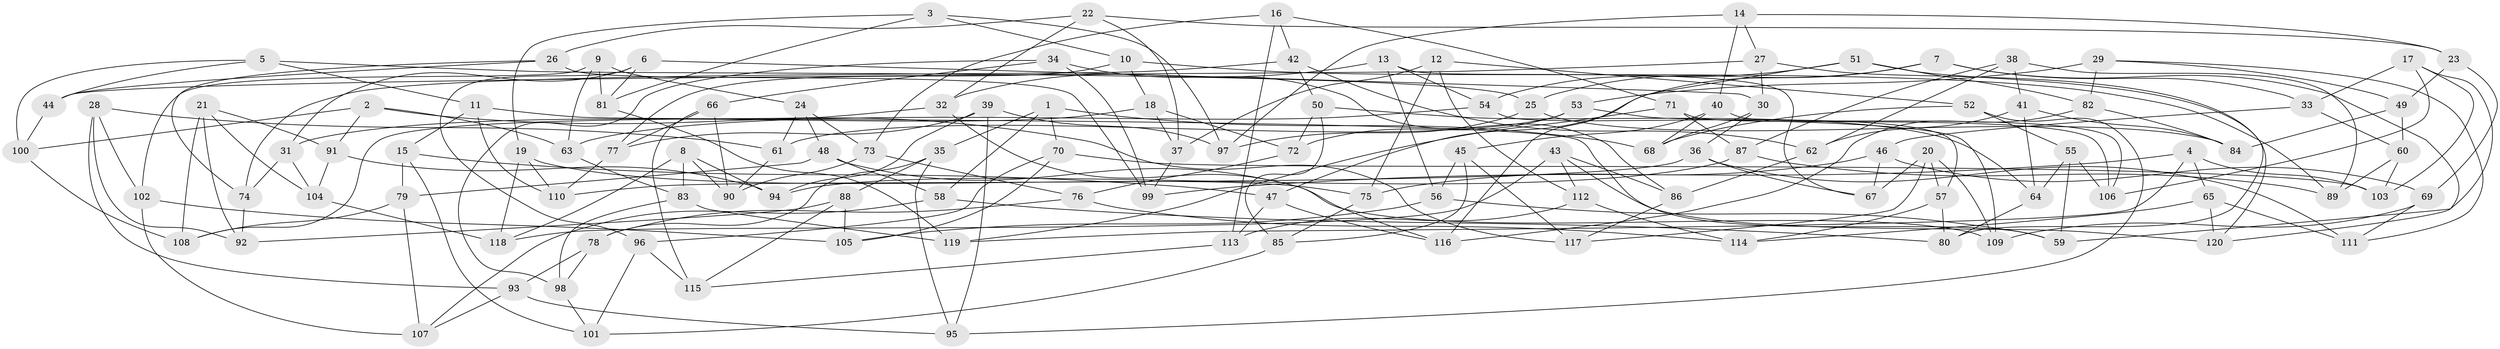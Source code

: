 // coarse degree distribution, {7: 0.1388888888888889, 6: 0.1111111111111111, 13: 0.05555555555555555, 3: 0.027777777777777776, 10: 0.16666666666666666, 8: 0.2222222222222222, 17: 0.027777777777777776, 9: 0.027777777777777776, 5: 0.1111111111111111, 4: 0.1111111111111111}
// Generated by graph-tools (version 1.1) at 2025/20/03/04/25 18:20:28]
// undirected, 120 vertices, 240 edges
graph export_dot {
graph [start="1"]
  node [color=gray90,style=filled];
  1;
  2;
  3;
  4;
  5;
  6;
  7;
  8;
  9;
  10;
  11;
  12;
  13;
  14;
  15;
  16;
  17;
  18;
  19;
  20;
  21;
  22;
  23;
  24;
  25;
  26;
  27;
  28;
  29;
  30;
  31;
  32;
  33;
  34;
  35;
  36;
  37;
  38;
  39;
  40;
  41;
  42;
  43;
  44;
  45;
  46;
  47;
  48;
  49;
  50;
  51;
  52;
  53;
  54;
  55;
  56;
  57;
  58;
  59;
  60;
  61;
  62;
  63;
  64;
  65;
  66;
  67;
  68;
  69;
  70;
  71;
  72;
  73;
  74;
  75;
  76;
  77;
  78;
  79;
  80;
  81;
  82;
  83;
  84;
  85;
  86;
  87;
  88;
  89;
  90;
  91;
  92;
  93;
  94;
  95;
  96;
  97;
  98;
  99;
  100;
  101;
  102;
  103;
  104;
  105;
  106;
  107;
  108;
  109;
  110;
  111;
  112;
  113;
  114;
  115;
  116;
  117;
  118;
  119;
  120;
  1 -- 35;
  1 -- 58;
  1 -- 70;
  1 -- 68;
  2 -- 91;
  2 -- 63;
  2 -- 100;
  2 -- 117;
  3 -- 97;
  3 -- 10;
  3 -- 81;
  3 -- 19;
  4 -- 103;
  4 -- 99;
  4 -- 65;
  4 -- 119;
  5 -- 44;
  5 -- 25;
  5 -- 100;
  5 -- 11;
  6 -- 96;
  6 -- 31;
  6 -- 30;
  6 -- 81;
  7 -- 120;
  7 -- 25;
  7 -- 47;
  7 -- 33;
  8 -- 90;
  8 -- 118;
  8 -- 94;
  8 -- 83;
  9 -- 102;
  9 -- 24;
  9 -- 81;
  9 -- 63;
  10 -- 77;
  10 -- 18;
  10 -- 89;
  11 -- 15;
  11 -- 110;
  11 -- 59;
  12 -- 75;
  12 -- 52;
  12 -- 37;
  12 -- 112;
  13 -- 32;
  13 -- 54;
  13 -- 56;
  13 -- 67;
  14 -- 23;
  14 -- 27;
  14 -- 97;
  14 -- 40;
  15 -- 47;
  15 -- 101;
  15 -- 79;
  16 -- 73;
  16 -- 42;
  16 -- 71;
  16 -- 113;
  17 -- 106;
  17 -- 103;
  17 -- 33;
  17 -- 59;
  18 -- 72;
  18 -- 37;
  18 -- 31;
  19 -- 110;
  19 -- 75;
  19 -- 118;
  20 -- 109;
  20 -- 57;
  20 -- 67;
  20 -- 117;
  21 -- 104;
  21 -- 92;
  21 -- 108;
  21 -- 91;
  22 -- 37;
  22 -- 32;
  22 -- 26;
  22 -- 23;
  23 -- 69;
  23 -- 49;
  24 -- 61;
  24 -- 48;
  24 -- 73;
  25 -- 97;
  25 -- 84;
  26 -- 44;
  26 -- 74;
  26 -- 99;
  27 -- 30;
  27 -- 120;
  27 -- 44;
  28 -- 92;
  28 -- 102;
  28 -- 93;
  28 -- 61;
  29 -- 53;
  29 -- 82;
  29 -- 111;
  29 -- 49;
  30 -- 36;
  30 -- 68;
  31 -- 74;
  31 -- 104;
  32 -- 108;
  32 -- 116;
  33 -- 60;
  33 -- 46;
  34 -- 86;
  34 -- 66;
  34 -- 98;
  34 -- 99;
  35 -- 88;
  35 -- 78;
  35 -- 95;
  36 -- 110;
  36 -- 111;
  36 -- 67;
  37 -- 99;
  38 -- 41;
  38 -- 87;
  38 -- 62;
  38 -- 89;
  39 -- 97;
  39 -- 95;
  39 -- 94;
  39 -- 77;
  40 -- 106;
  40 -- 45;
  40 -- 68;
  41 -- 64;
  41 -- 62;
  41 -- 84;
  42 -- 62;
  42 -- 74;
  42 -- 50;
  43 -- 86;
  43 -- 118;
  43 -- 112;
  43 -- 120;
  44 -- 100;
  45 -- 56;
  45 -- 117;
  45 -- 85;
  46 -- 75;
  46 -- 69;
  46 -- 67;
  47 -- 113;
  47 -- 116;
  48 -- 58;
  48 -- 79;
  48 -- 109;
  49 -- 84;
  49 -- 60;
  50 -- 85;
  50 -- 64;
  50 -- 72;
  51 -- 82;
  51 -- 116;
  51 -- 54;
  51 -- 80;
  52 -- 95;
  52 -- 55;
  52 -- 68;
  53 -- 72;
  53 -- 109;
  53 -- 61;
  54 -- 57;
  54 -- 63;
  55 -- 106;
  55 -- 59;
  55 -- 64;
  56 -- 105;
  56 -- 59;
  57 -- 80;
  57 -- 114;
  58 -- 80;
  58 -- 107;
  60 -- 89;
  60 -- 103;
  61 -- 90;
  62 -- 86;
  63 -- 83;
  64 -- 80;
  65 -- 111;
  65 -- 120;
  65 -- 114;
  66 -- 115;
  66 -- 77;
  66 -- 90;
  69 -- 109;
  69 -- 111;
  70 -- 105;
  70 -- 103;
  70 -- 96;
  71 -- 87;
  71 -- 119;
  71 -- 106;
  72 -- 76;
  73 -- 90;
  73 -- 76;
  74 -- 92;
  75 -- 85;
  76 -- 114;
  76 -- 78;
  77 -- 110;
  78 -- 93;
  78 -- 98;
  79 -- 107;
  79 -- 108;
  81 -- 119;
  82 -- 84;
  82 -- 116;
  83 -- 98;
  83 -- 119;
  85 -- 101;
  86 -- 117;
  87 -- 94;
  87 -- 89;
  88 -- 105;
  88 -- 115;
  88 -- 92;
  91 -- 104;
  91 -- 94;
  93 -- 95;
  93 -- 107;
  96 -- 115;
  96 -- 101;
  98 -- 101;
  100 -- 108;
  102 -- 105;
  102 -- 107;
  104 -- 118;
  112 -- 114;
  112 -- 113;
  113 -- 115;
}
